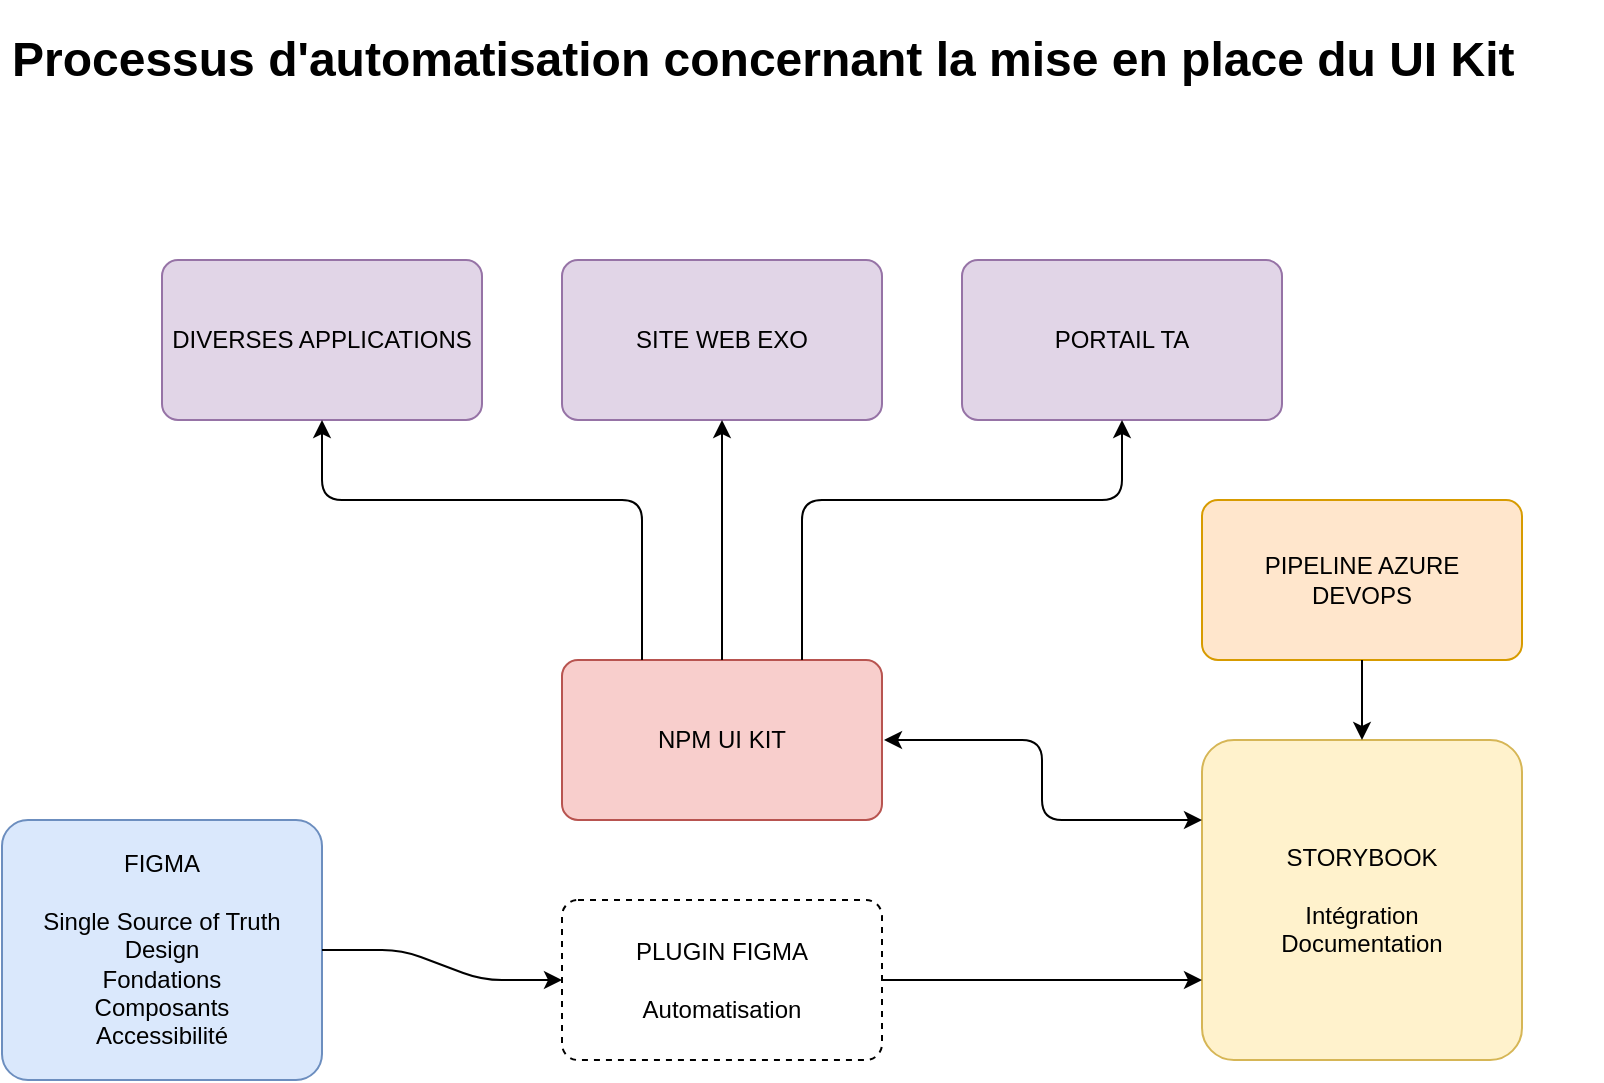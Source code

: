 <mxfile version="15.0.4" type="github">
  <diagram name="Page-1" id="c7488fd3-1785-93aa-aadb-54a6760d102a">
    <mxGraphModel dx="1422" dy="772" grid="1" gridSize="10" guides="1" tooltips="1" connect="1" arrows="1" fold="1" page="1" pageScale="1" pageWidth="1100" pageHeight="850" background="none" math="0" shadow="0">
      <root>
        <mxCell id="0" />
        <mxCell id="1" parent="0" />
        <mxCell id="Tccu-ew2ln0pexr-4rRw-2" value="FIGMA&lt;br&gt;&lt;br&gt;Single Source of Truth&lt;br&gt;Design&lt;br&gt;Fondations&lt;br&gt;Composants&lt;br&gt;Accessibilité" style="rounded=1;whiteSpace=wrap;html=1;arcSize=10;fillColor=#dae8fc;strokeColor=#6c8ebf;" parent="1" vertex="1">
          <mxGeometry x="40" y="440" width="160" height="130" as="geometry" />
        </mxCell>
        <mxCell id="Tccu-ew2ln0pexr-4rRw-3" value="STORYBOOK&lt;br&gt;&lt;br&gt;Intégration&lt;br&gt;Documentation" style="rounded=1;whiteSpace=wrap;html=1;arcSize=10;fillColor=#fff2cc;strokeColor=#d6b656;" parent="1" vertex="1">
          <mxGeometry x="640" y="400" width="160" height="160" as="geometry" />
        </mxCell>
        <mxCell id="Tccu-ew2ln0pexr-4rRw-5" value="PIPELINE AZURE&lt;br&gt;DEVOPS" style="rounded=1;whiteSpace=wrap;html=1;arcSize=10;fillColor=#ffe6cc;strokeColor=#d79b00;" parent="1" vertex="1">
          <mxGeometry x="640" y="280" width="160" height="80" as="geometry" />
        </mxCell>
        <mxCell id="Tccu-ew2ln0pexr-4rRw-8" value="" style="endArrow=classic;html=1;jumpStyle=line;shadow=0;rounded=1;jumpSize=6;endSize=6;fixDash=1;ignoreEdge=0;orthogonalLoop=0;orthogonal=0;comic=0;backgroundOutline=0;entryX=0;entryY=0.5;entryDx=0;entryDy=0;exitX=1;exitY=0.5;exitDx=0;exitDy=0;" parent="1" source="Tccu-ew2ln0pexr-4rRw-2" target="Tccu-ew2ln0pexr-4rRw-48" edge="1">
          <mxGeometry width="50" height="50" relative="1" as="geometry">
            <mxPoint x="250" y="510" as="sourcePoint" />
            <mxPoint x="290" y="410" as="targetPoint" />
            <Array as="points">
              <mxPoint x="240" y="505" />
              <mxPoint x="280" y="520" />
            </Array>
          </mxGeometry>
        </mxCell>
        <mxCell id="Tccu-ew2ln0pexr-4rRw-11" value="" style="endArrow=classic;html=1;entryX=0.5;entryY=0;entryDx=0;entryDy=0;exitX=0.5;exitY=1;exitDx=0;exitDy=0;" parent="1" source="Tccu-ew2ln0pexr-4rRw-5" target="Tccu-ew2ln0pexr-4rRw-3" edge="1">
          <mxGeometry width="50" height="50" relative="1" as="geometry">
            <mxPoint x="600" y="550" as="sourcePoint" />
            <mxPoint x="650" y="500" as="targetPoint" />
          </mxGeometry>
        </mxCell>
        <mxCell id="Tccu-ew2ln0pexr-4rRw-13" value="PORTAIL TA" style="rounded=1;whiteSpace=wrap;html=1;arcSize=10;fillColor=#e1d5e7;strokeColor=#9673a6;" parent="1" vertex="1">
          <mxGeometry x="520" y="160" width="160" height="80" as="geometry" />
        </mxCell>
        <mxCell id="Tccu-ew2ln0pexr-4rRw-14" value="SITE WEB EXO" style="rounded=1;whiteSpace=wrap;html=1;arcSize=10;fillColor=#e1d5e7;strokeColor=#9673a6;" parent="1" vertex="1">
          <mxGeometry x="320" y="160" width="160" height="80" as="geometry" />
        </mxCell>
        <mxCell id="Tccu-ew2ln0pexr-4rRw-18" value="NPM UI KIT" style="rounded=1;whiteSpace=wrap;html=1;arcSize=10;fillColor=#f8cecc;strokeColor=#b85450;" parent="1" vertex="1">
          <mxGeometry x="320" y="360" width="160" height="80" as="geometry" />
        </mxCell>
        <mxCell id="Tccu-ew2ln0pexr-4rRw-31" value="&lt;h1&gt;Processus d&#39;automatisation concernant la mise en place du UI Kit&lt;/h1&gt;" style="text;html=1;strokeColor=none;fillColor=none;spacing=5;spacingTop=-20;whiteSpace=wrap;overflow=hidden;rounded=0;" parent="1" vertex="1">
          <mxGeometry x="40" y="40" width="800" height="40" as="geometry" />
        </mxCell>
        <mxCell id="Tccu-ew2ln0pexr-4rRw-48" value="PLUGIN FIGMA&lt;br&gt;&lt;br&gt;Automatisation" style="rounded=1;whiteSpace=wrap;html=1;arcSize=10;dashed=1;" parent="1" vertex="1">
          <mxGeometry x="320" y="480" width="160" height="80" as="geometry" />
        </mxCell>
        <mxCell id="Tccu-ew2ln0pexr-4rRw-49" value="" style="endArrow=classic;html=1;shadow=0;endSize=6;strokeColor=#000000;entryX=0;entryY=0.75;entryDx=0;entryDy=0;exitX=1;exitY=0.5;exitDx=0;exitDy=0;" parent="1" source="Tccu-ew2ln0pexr-4rRw-48" target="Tccu-ew2ln0pexr-4rRw-3" edge="1">
          <mxGeometry width="50" height="50" relative="1" as="geometry">
            <mxPoint x="490" y="535" as="sourcePoint" />
            <mxPoint x="540" y="485" as="targetPoint" />
          </mxGeometry>
        </mxCell>
        <mxCell id="Tccu-ew2ln0pexr-4rRw-52" value="" style="endArrow=classic;html=1;shadow=0;endSize=6;strokeColor=#000000;entryX=0.5;entryY=1;entryDx=0;entryDy=0;exitX=0.5;exitY=0;exitDx=0;exitDy=0;" parent="1" source="Tccu-ew2ln0pexr-4rRw-18" target="Tccu-ew2ln0pexr-4rRw-14" edge="1">
          <mxGeometry width="50" height="50" relative="1" as="geometry">
            <mxPoint x="540" y="260" as="sourcePoint" />
            <mxPoint x="590" y="210" as="targetPoint" />
            <Array as="points" />
          </mxGeometry>
        </mxCell>
        <mxCell id="Tccu-ew2ln0pexr-4rRw-53" value="" style="endArrow=classic;html=1;shadow=0;endSize=6;strokeColor=#000000;entryX=0.5;entryY=1;entryDx=0;entryDy=0;exitX=0.75;exitY=0;exitDx=0;exitDy=0;" parent="1" source="Tccu-ew2ln0pexr-4rRw-18" target="Tccu-ew2ln0pexr-4rRw-13" edge="1">
          <mxGeometry width="50" height="50" relative="1" as="geometry">
            <mxPoint x="270" y="290" as="sourcePoint" />
            <mxPoint x="150" y="200" as="targetPoint" />
            <Array as="points">
              <mxPoint x="440" y="280" />
              <mxPoint x="600" y="280" />
            </Array>
          </mxGeometry>
        </mxCell>
        <mxCell id="Tccu-ew2ln0pexr-4rRw-55" value="" style="endArrow=classic;startArrow=classic;html=1;shadow=0;endSize=6;strokeColor=#000000;entryX=0;entryY=0.25;entryDx=0;entryDy=0;" parent="1" target="Tccu-ew2ln0pexr-4rRw-3" edge="1">
          <mxGeometry width="50" height="50" relative="1" as="geometry">
            <mxPoint x="481" y="400" as="sourcePoint" />
            <mxPoint x="590" y="290" as="targetPoint" />
            <Array as="points">
              <mxPoint x="560" y="400" />
              <mxPoint x="560" y="440" />
            </Array>
          </mxGeometry>
        </mxCell>
        <mxCell id="1OAiGLmBZDSz70NlBGUf-1" value="DIVERSES APPLICATIONS" style="rounded=1;whiteSpace=wrap;html=1;arcSize=10;fillColor=#e1d5e7;strokeColor=#9673a6;" parent="1" vertex="1">
          <mxGeometry x="120" y="160" width="160" height="80" as="geometry" />
        </mxCell>
        <mxCell id="1OAiGLmBZDSz70NlBGUf-2" value="" style="endArrow=classic;html=1;entryX=0.5;entryY=1;entryDx=0;entryDy=0;exitX=0.25;exitY=0;exitDx=0;exitDy=0;" parent="1" source="Tccu-ew2ln0pexr-4rRw-18" target="1OAiGLmBZDSz70NlBGUf-1" edge="1">
          <mxGeometry width="50" height="50" relative="1" as="geometry">
            <mxPoint x="200" y="280" as="sourcePoint" />
            <mxPoint x="530" y="330" as="targetPoint" />
            <Array as="points">
              <mxPoint x="360" y="280" />
              <mxPoint x="200" y="280" />
            </Array>
          </mxGeometry>
        </mxCell>
      </root>
    </mxGraphModel>
  </diagram>
</mxfile>
